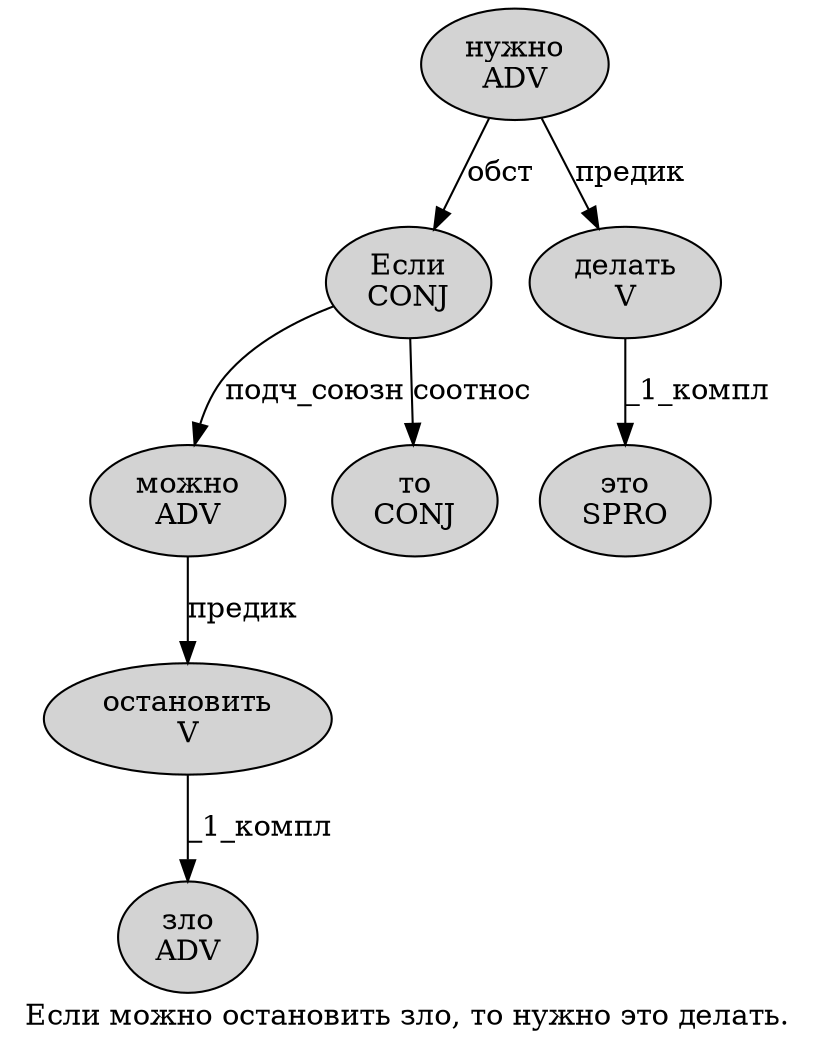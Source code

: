 digraph SENTENCE_843 {
	graph [label="Если можно остановить зло, то нужно это делать."]
	node [style=filled]
		0 [label="Если
CONJ" color="" fillcolor=lightgray penwidth=1 shape=ellipse]
		1 [label="можно
ADV" color="" fillcolor=lightgray penwidth=1 shape=ellipse]
		2 [label="остановить
V" color="" fillcolor=lightgray penwidth=1 shape=ellipse]
		3 [label="зло
ADV" color="" fillcolor=lightgray penwidth=1 shape=ellipse]
		5 [label="то
CONJ" color="" fillcolor=lightgray penwidth=1 shape=ellipse]
		6 [label="нужно
ADV" color="" fillcolor=lightgray penwidth=1 shape=ellipse]
		7 [label="это
SPRO" color="" fillcolor=lightgray penwidth=1 shape=ellipse]
		8 [label="делать
V" color="" fillcolor=lightgray penwidth=1 shape=ellipse]
			2 -> 3 [label="_1_компл"]
			6 -> 0 [label="обст"]
			6 -> 8 [label="предик"]
			1 -> 2 [label="предик"]
			8 -> 7 [label="_1_компл"]
			0 -> 1 [label="подч_союзн"]
			0 -> 5 [label="соотнос"]
}